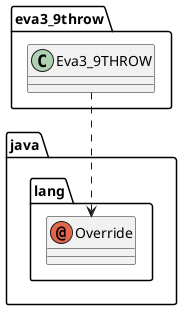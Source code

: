 @startuml
annotation java.lang.Override
class eva3_9throw.Eva3_9THROW
eva3_9throw.Eva3_9THROW ..> java.lang.Override
@enduml